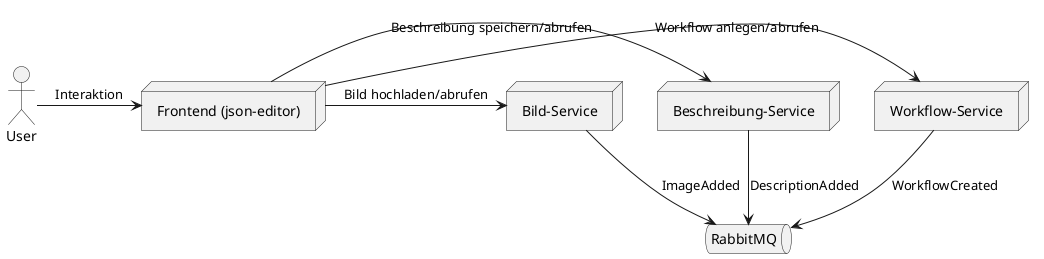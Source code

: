 @startuml basic_architektur
actor User
node "Frontend (json-editor)" as FE
node "Workflow-Service"
node "Beschreibung-Service"
node "Bild-Service"
queue "RabbitMQ"

User -> FE: Interaktion
FE -> "Workflow-Service": Workflow anlegen/abrufen
FE -> "Beschreibung-Service": Beschreibung speichern/abrufen
FE -> "Bild-Service": Bild hochladen/abrufen

"Workflow-Service" -down-> RabbitMQ: WorkflowCreated
"Beschreibung-Service" -down-> RabbitMQ: DescriptionAdded
"Bild-Service" -down-> RabbitMQ: ImageAdded
@enduml